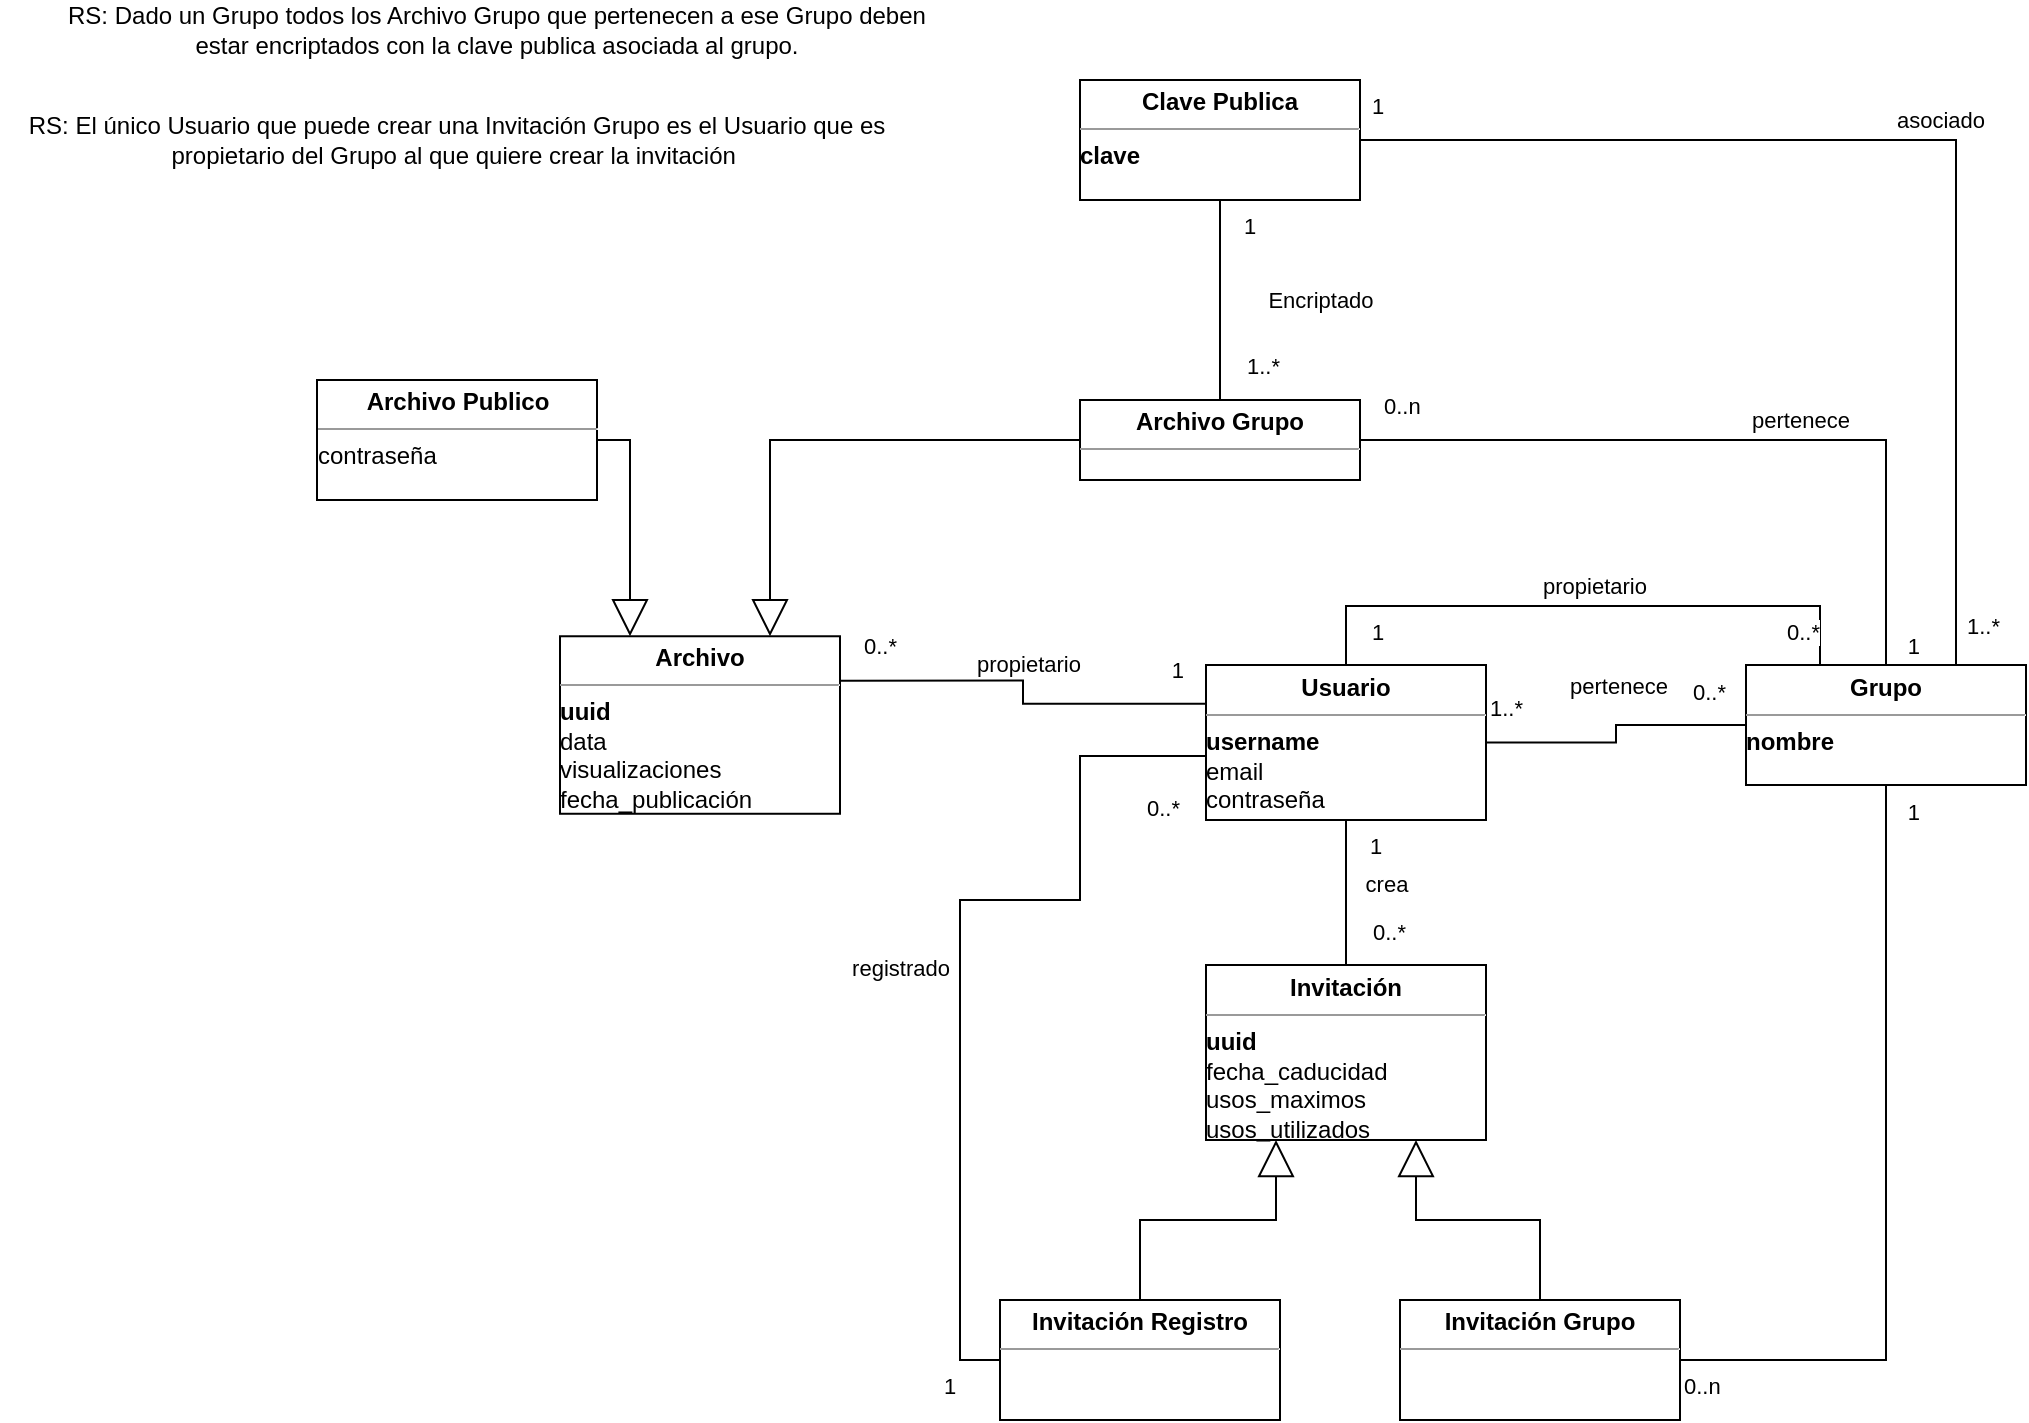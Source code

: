 <mxfile version="17.4.6" type="github">
  <diagram id="C5RBs43oDa-KdzZeNtuy" name="Page-1">
    <mxGraphModel dx="2207" dy="1942" grid="1" gridSize="10" guides="1" tooltips="1" connect="1" arrows="1" fold="1" page="1" pageScale="1" pageWidth="827" pageHeight="1169" math="0" shadow="0">
      <root>
        <mxCell id="WIyWlLk6GJQsqaUBKTNV-0" />
        <mxCell id="WIyWlLk6GJQsqaUBKTNV-1" parent="WIyWlLk6GJQsqaUBKTNV-0" />
        <mxCell id="USmJl3dy4JycOK5EeFaH-9" value="&lt;br&gt;" style="endArrow=block;endSize=16;endFill=0;html=1;rounded=0;exitX=0.5;exitY=0;exitDx=0;exitDy=0;entryX=0.25;entryY=1;entryDx=0;entryDy=0;edgeStyle=orthogonalEdgeStyle;" edge="1" parent="WIyWlLk6GJQsqaUBKTNV-1" source="USmJl3dy4JycOK5EeFaH-14" target="USmJl3dy4JycOK5EeFaH-13">
          <mxGeometry y="10" width="160" relative="1" as="geometry">
            <mxPoint x="573" y="342.5" as="sourcePoint" />
            <mxPoint x="463" y="342.5" as="targetPoint" />
            <mxPoint as="offset" />
          </mxGeometry>
        </mxCell>
        <mxCell id="USmJl3dy4JycOK5EeFaH-13" value="&lt;p style=&quot;margin: 0px ; margin-top: 4px ; text-align: center&quot;&gt;&lt;b&gt;Invitación&lt;/b&gt;&lt;/p&gt;&lt;hr size=&quot;1&quot;&gt;&lt;div style=&quot;height: 2px&quot;&gt;&lt;b&gt;uuid&lt;/b&gt;&lt;br&gt;fecha_caducidad&lt;br&gt;usos_maximos&lt;br&gt;usos_utilizados&lt;/div&gt;" style="verticalAlign=top;align=left;overflow=fill;fontSize=12;fontFamily=Helvetica;html=1;" vertex="1" parent="WIyWlLk6GJQsqaUBKTNV-1">
          <mxGeometry x="333" y="312.5" width="140" height="87.5" as="geometry" />
        </mxCell>
        <mxCell id="USmJl3dy4JycOK5EeFaH-14" value="&lt;p style=&quot;margin: 0px ; margin-top: 4px ; text-align: center&quot;&gt;&lt;b&gt;Invitación Registro&lt;/b&gt;&lt;/p&gt;&lt;hr size=&quot;1&quot;&gt;&lt;div style=&quot;height: 2px&quot;&gt;&lt;/div&gt;" style="verticalAlign=top;align=left;overflow=fill;fontSize=12;fontFamily=Helvetica;html=1;" vertex="1" parent="WIyWlLk6GJQsqaUBKTNV-1">
          <mxGeometry x="230" y="480" width="140" height="60" as="geometry" />
        </mxCell>
        <mxCell id="USmJl3dy4JycOK5EeFaH-15" value="&lt;p style=&quot;margin: 0px ; margin-top: 4px ; text-align: center&quot;&gt;&lt;b&gt;Invitación Grupo&lt;/b&gt;&lt;/p&gt;&lt;hr size=&quot;1&quot;&gt;&lt;div style=&quot;height: 2px&quot;&gt;&lt;/div&gt;" style="verticalAlign=top;align=left;overflow=fill;fontSize=12;fontFamily=Helvetica;html=1;" vertex="1" parent="WIyWlLk6GJQsqaUBKTNV-1">
          <mxGeometry x="430" y="480" width="140" height="60" as="geometry" />
        </mxCell>
        <mxCell id="USmJl3dy4JycOK5EeFaH-16" value="" style="endArrow=block;endSize=16;endFill=0;html=1;rounded=0;exitX=0.5;exitY=0;exitDx=0;exitDy=0;entryX=0.75;entryY=1;entryDx=0;entryDy=0;edgeStyle=orthogonalEdgeStyle;" edge="1" parent="WIyWlLk6GJQsqaUBKTNV-1" source="USmJl3dy4JycOK5EeFaH-15" target="USmJl3dy4JycOK5EeFaH-13">
          <mxGeometry width="160" relative="1" as="geometry">
            <mxPoint x="523" y="612.5" as="sourcePoint" />
            <mxPoint x="683" y="612.5" as="targetPoint" />
          </mxGeometry>
        </mxCell>
        <mxCell id="USmJl3dy4JycOK5EeFaH-17" value="&lt;p style=&quot;margin: 0px ; margin-top: 4px ; text-align: center&quot;&gt;&lt;b&gt;Usuario&lt;/b&gt;&lt;/p&gt;&lt;hr size=&quot;1&quot;&gt;&lt;div style=&quot;height: 2px&quot;&gt;&lt;b&gt;username&lt;br&gt;&lt;/b&gt;email&lt;br&gt;contraseña&lt;br&gt;&lt;/div&gt;" style="verticalAlign=top;align=left;overflow=fill;fontSize=12;fontFamily=Helvetica;html=1;" vertex="1" parent="WIyWlLk6GJQsqaUBKTNV-1">
          <mxGeometry x="333" y="162.5" width="140" height="77.5" as="geometry" />
        </mxCell>
        <mxCell id="USmJl3dy4JycOK5EeFaH-22" value="crea" style="endArrow=none;html=1;endSize=12;startArrow=none;startSize=14;startFill=0;edgeStyle=orthogonalEdgeStyle;rounded=0;entryX=0.5;entryY=0;entryDx=0;entryDy=0;endFill=0;exitX=0.5;exitY=1;exitDx=0;exitDy=0;" edge="1" parent="WIyWlLk6GJQsqaUBKTNV-1" source="USmJl3dy4JycOK5EeFaH-17" target="USmJl3dy4JycOK5EeFaH-13">
          <mxGeometry x="-0.111" y="20" relative="1" as="geometry">
            <mxPoint x="423" y="332.5" as="sourcePoint" />
            <mxPoint x="443" y="302.5" as="targetPoint" />
            <mxPoint as="offset" />
          </mxGeometry>
        </mxCell>
        <mxCell id="USmJl3dy4JycOK5EeFaH-23" value="1" style="edgeLabel;resizable=0;html=1;align=left;verticalAlign=top;" connectable="0" vertex="1" parent="USmJl3dy4JycOK5EeFaH-22">
          <mxGeometry x="-1" relative="1" as="geometry">
            <mxPoint x="10" as="offset" />
          </mxGeometry>
        </mxCell>
        <mxCell id="USmJl3dy4JycOK5EeFaH-24" value="0..*" style="edgeLabel;resizable=0;html=1;align=right;verticalAlign=top;" connectable="0" vertex="1" parent="USmJl3dy4JycOK5EeFaH-22">
          <mxGeometry x="1" relative="1" as="geometry">
            <mxPoint x="30" y="-30" as="offset" />
          </mxGeometry>
        </mxCell>
        <mxCell id="USmJl3dy4JycOK5EeFaH-27" value="&lt;p style=&quot;margin: 0px ; margin-top: 4px ; text-align: center&quot;&gt;&lt;b&gt;Archivo&lt;/b&gt;&lt;/p&gt;&lt;hr size=&quot;1&quot;&gt;&lt;div style=&quot;height: 2px ; line-height: 1.2&quot;&gt;&lt;b&gt;uuid&lt;/b&gt;&lt;br&gt;data&lt;br&gt;visualizaciones&lt;br&gt;fecha_publicación&lt;br&gt;&lt;/div&gt;" style="verticalAlign=top;align=left;overflow=fill;fontSize=12;fontFamily=Helvetica;html=1;" vertex="1" parent="WIyWlLk6GJQsqaUBKTNV-1">
          <mxGeometry x="10" y="148.13" width="140" height="88.75" as="geometry" />
        </mxCell>
        <mxCell id="USmJl3dy4JycOK5EeFaH-28" value="propietario" style="endArrow=none;html=1;endSize=12;startArrow=none;startSize=14;startFill=0;edgeStyle=orthogonalEdgeStyle;rounded=0;endFill=0;exitX=1;exitY=0.25;exitDx=0;exitDy=0;entryX=0;entryY=0.25;entryDx=0;entryDy=0;" edge="1" parent="WIyWlLk6GJQsqaUBKTNV-1" source="USmJl3dy4JycOK5EeFaH-27" target="USmJl3dy4JycOK5EeFaH-17">
          <mxGeometry x="0.091" y="20" relative="1" as="geometry">
            <mxPoint x="413" y="232.5" as="sourcePoint" />
            <mxPoint x="303" y="252.5" as="targetPoint" />
            <mxPoint as="offset" />
          </mxGeometry>
        </mxCell>
        <mxCell id="USmJl3dy4JycOK5EeFaH-29" value="0..*" style="edgeLabel;resizable=0;html=1;align=left;verticalAlign=top;" connectable="0" vertex="1" parent="USmJl3dy4JycOK5EeFaH-28">
          <mxGeometry x="-1" relative="1" as="geometry">
            <mxPoint x="10" y="-30" as="offset" />
          </mxGeometry>
        </mxCell>
        <mxCell id="USmJl3dy4JycOK5EeFaH-30" value="1" style="edgeLabel;resizable=0;html=1;align=right;verticalAlign=top;" connectable="0" vertex="1" parent="USmJl3dy4JycOK5EeFaH-28">
          <mxGeometry x="1" relative="1" as="geometry">
            <mxPoint x="-10" y="-30" as="offset" />
          </mxGeometry>
        </mxCell>
        <mxCell id="USmJl3dy4JycOK5EeFaH-41" value="&lt;p style=&quot;margin: 0px ; margin-top: 4px ; text-align: center&quot;&gt;&lt;b&gt;Grupo&lt;/b&gt;&lt;/p&gt;&lt;hr size=&quot;1&quot;&gt;&lt;div style=&quot;height: 2px&quot;&gt;&lt;b&gt;nombre&lt;/b&gt;&lt;br&gt;&lt;br&gt;&lt;/div&gt;&lt;div style=&quot;height: 2px&quot;&gt;&lt;b&gt;&lt;br&gt;&lt;/b&gt;&lt;/div&gt;" style="verticalAlign=top;align=left;overflow=fill;fontSize=12;fontFamily=Helvetica;html=1;" vertex="1" parent="WIyWlLk6GJQsqaUBKTNV-1">
          <mxGeometry x="603" y="162.5" width="140" height="60" as="geometry" />
        </mxCell>
        <mxCell id="USmJl3dy4JycOK5EeFaH-42" value="pertenece" style="endArrow=none;html=1;endSize=12;startArrow=none;startSize=14;startFill=0;edgeStyle=orthogonalEdgeStyle;rounded=0;exitX=1;exitY=0.5;exitDx=0;exitDy=0;entryX=0;entryY=0.5;entryDx=0;entryDy=0;endFill=0;" edge="1" parent="WIyWlLk6GJQsqaUBKTNV-1" source="USmJl3dy4JycOK5EeFaH-17" target="USmJl3dy4JycOK5EeFaH-41">
          <mxGeometry x="0.077" y="20" relative="1" as="geometry">
            <mxPoint x="523" y="222.5" as="sourcePoint" />
            <mxPoint x="683" y="222.5" as="targetPoint" />
            <mxPoint as="offset" />
          </mxGeometry>
        </mxCell>
        <mxCell id="USmJl3dy4JycOK5EeFaH-43" value="1..*" style="edgeLabel;resizable=0;html=1;align=left;verticalAlign=top;" connectable="0" vertex="1" parent="USmJl3dy4JycOK5EeFaH-42">
          <mxGeometry x="-1" relative="1" as="geometry">
            <mxPoint y="-30" as="offset" />
          </mxGeometry>
        </mxCell>
        <mxCell id="USmJl3dy4JycOK5EeFaH-44" value="0..*" style="edgeLabel;resizable=0;html=1;align=right;verticalAlign=top;" connectable="0" vertex="1" parent="USmJl3dy4JycOK5EeFaH-42">
          <mxGeometry x="1" relative="1" as="geometry">
            <mxPoint x="-10" y="-30" as="offset" />
          </mxGeometry>
        </mxCell>
        <mxCell id="USmJl3dy4JycOK5EeFaH-45" value="propietario" style="endArrow=none;html=1;endSize=12;startArrow=none;startSize=14;startFill=0;edgeStyle=orthogonalEdgeStyle;rounded=0;exitX=0.5;exitY=0;exitDx=0;exitDy=0;endFill=0;entryX=0.25;entryY=0;entryDx=0;entryDy=0;" edge="1" parent="WIyWlLk6GJQsqaUBKTNV-1" source="USmJl3dy4JycOK5EeFaH-17" target="USmJl3dy4JycOK5EeFaH-41">
          <mxGeometry x="0.03" y="10" relative="1" as="geometry">
            <mxPoint x="393" y="112.5" as="sourcePoint" />
            <mxPoint x="690" y="140" as="targetPoint" />
            <Array as="points">
              <mxPoint x="403" y="133" />
              <mxPoint x="640" y="133" />
              <mxPoint x="640" y="163" />
            </Array>
            <mxPoint as="offset" />
          </mxGeometry>
        </mxCell>
        <mxCell id="USmJl3dy4JycOK5EeFaH-46" value="1" style="edgeLabel;resizable=0;html=1;align=left;verticalAlign=top;" connectable="0" vertex="1" parent="USmJl3dy4JycOK5EeFaH-45">
          <mxGeometry x="-1" relative="1" as="geometry">
            <mxPoint x="11" y="-30" as="offset" />
          </mxGeometry>
        </mxCell>
        <mxCell id="USmJl3dy4JycOK5EeFaH-47" value="0..*" style="edgeLabel;resizable=0;html=1;align=right;verticalAlign=top;" connectable="0" vertex="1" parent="USmJl3dy4JycOK5EeFaH-45">
          <mxGeometry x="1" relative="1" as="geometry">
            <mxPoint x="2" y="-30" as="offset" />
          </mxGeometry>
        </mxCell>
        <mxCell id="USmJl3dy4JycOK5EeFaH-49" value="&lt;p style=&quot;margin: 0px ; margin-top: 4px ; text-align: center&quot;&gt;&lt;b&gt;Archivo Grupo&lt;/b&gt;&lt;/p&gt;&lt;hr size=&quot;1&quot;&gt;&lt;div style=&quot;height: 2px ; line-height: 1.2&quot;&gt;&lt;br&gt;&lt;/div&gt;" style="verticalAlign=top;align=left;overflow=fill;fontSize=12;fontFamily=Helvetica;html=1;" vertex="1" parent="WIyWlLk6GJQsqaUBKTNV-1">
          <mxGeometry x="270" y="30" width="140" height="40" as="geometry" />
        </mxCell>
        <mxCell id="USmJl3dy4JycOK5EeFaH-50" value="" style="endArrow=block;endSize=16;endFill=0;html=1;rounded=0;entryX=0.75;entryY=0;entryDx=0;entryDy=0;exitX=0;exitY=0.5;exitDx=0;exitDy=0;edgeStyle=orthogonalEdgeStyle;" edge="1" parent="WIyWlLk6GJQsqaUBKTNV-1" source="USmJl3dy4JycOK5EeFaH-49" target="USmJl3dy4JycOK5EeFaH-27">
          <mxGeometry width="160" relative="1" as="geometry">
            <mxPoint x="110" y="320" as="sourcePoint" />
            <mxPoint x="270" y="320" as="targetPoint" />
          </mxGeometry>
        </mxCell>
        <mxCell id="USmJl3dy4JycOK5EeFaH-51" value="pertenece" style="endArrow=none;html=1;endSize=12;startArrow=none;startSize=14;startFill=0;edgeStyle=orthogonalEdgeStyle;rounded=0;exitX=1;exitY=0.5;exitDx=0;exitDy=0;entryX=0.5;entryY=0;entryDx=0;entryDy=0;endFill=0;" edge="1" parent="WIyWlLk6GJQsqaUBKTNV-1" source="USmJl3dy4JycOK5EeFaH-49" target="USmJl3dy4JycOK5EeFaH-41">
          <mxGeometry x="0.169" y="10" relative="1" as="geometry">
            <mxPoint x="520" y="40" as="sourcePoint" />
            <mxPoint x="730" y="80" as="targetPoint" />
            <mxPoint as="offset" />
          </mxGeometry>
        </mxCell>
        <mxCell id="USmJl3dy4JycOK5EeFaH-52" value="0..n" style="edgeLabel;resizable=0;html=1;align=left;verticalAlign=top;" connectable="0" vertex="1" parent="USmJl3dy4JycOK5EeFaH-51">
          <mxGeometry x="-1" relative="1" as="geometry">
            <mxPoint x="10" y="-30" as="offset" />
          </mxGeometry>
        </mxCell>
        <mxCell id="USmJl3dy4JycOK5EeFaH-53" value="1..*" style="edgeLabel;resizable=0;html=1;align=right;verticalAlign=top;" connectable="0" vertex="1" parent="USmJl3dy4JycOK5EeFaH-51">
          <mxGeometry x="1" relative="1" as="geometry">
            <mxPoint x="57" y="-33" as="offset" />
          </mxGeometry>
        </mxCell>
        <mxCell id="USmJl3dy4JycOK5EeFaH-54" value="&lt;p style=&quot;margin: 0px ; margin-top: 4px ; text-align: center&quot;&gt;&lt;b&gt;Archivo Publico&lt;/b&gt;&lt;/p&gt;&lt;hr size=&quot;1&quot;&gt;&lt;div style=&quot;height: 2px ; line-height: 1.2&quot;&gt;&lt;div style=&quot;height: 2px ; line-height: 1.2&quot;&gt;&lt;span&gt;contraseña&lt;/span&gt;&lt;/div&gt;&lt;/div&gt;" style="verticalAlign=top;align=left;overflow=fill;fontSize=12;fontFamily=Helvetica;html=1;" vertex="1" parent="WIyWlLk6GJQsqaUBKTNV-1">
          <mxGeometry x="-111.5" y="20" width="140" height="60" as="geometry" />
        </mxCell>
        <mxCell id="USmJl3dy4JycOK5EeFaH-55" value="" style="endArrow=block;endSize=16;endFill=0;html=1;rounded=0;entryX=0.25;entryY=0;entryDx=0;entryDy=0;exitX=1;exitY=0.5;exitDx=0;exitDy=0;edgeStyle=orthogonalEdgeStyle;" edge="1" parent="WIyWlLk6GJQsqaUBKTNV-1" source="USmJl3dy4JycOK5EeFaH-54" target="USmJl3dy4JycOK5EeFaH-27">
          <mxGeometry width="160" relative="1" as="geometry">
            <mxPoint x="280" y="60" as="sourcePoint" />
            <mxPoint x="198" y="152.5" as="targetPoint" />
          </mxGeometry>
        </mxCell>
        <mxCell id="USmJl3dy4JycOK5EeFaH-56" value="&lt;p style=&quot;margin: 0px ; margin-top: 4px ; text-align: center&quot;&gt;&lt;b&gt;Clave Publica&lt;/b&gt;&lt;/p&gt;&lt;hr size=&quot;1&quot;&gt;&lt;div style=&quot;height: 2px ; line-height: 1.2&quot;&gt;&lt;b&gt;clave&lt;/b&gt;&lt;/div&gt;" style="verticalAlign=top;align=left;overflow=fill;fontSize=12;fontFamily=Helvetica;html=1;" vertex="1" parent="WIyWlLk6GJQsqaUBKTNV-1">
          <mxGeometry x="270" y="-130" width="140" height="60" as="geometry" />
        </mxCell>
        <mxCell id="USmJl3dy4JycOK5EeFaH-58" value="Encriptado" style="endArrow=none;html=1;endSize=12;startArrow=none;startSize=14;startFill=0;edgeStyle=orthogonalEdgeStyle;rounded=0;entryX=0.5;entryY=0;entryDx=0;entryDy=0;exitX=0.5;exitY=1;exitDx=0;exitDy=0;endFill=0;" edge="1" parent="WIyWlLk6GJQsqaUBKTNV-1" source="USmJl3dy4JycOK5EeFaH-56" target="USmJl3dy4JycOK5EeFaH-49">
          <mxGeometry y="50" relative="1" as="geometry">
            <mxPoint x="-10" y="-70" as="sourcePoint" />
            <mxPoint x="150" y="-70" as="targetPoint" />
            <Array as="points">
              <mxPoint x="340" y="-40" />
              <mxPoint x="340" y="-40" />
            </Array>
            <mxPoint as="offset" />
          </mxGeometry>
        </mxCell>
        <mxCell id="USmJl3dy4JycOK5EeFaH-59" value="1" style="edgeLabel;resizable=0;html=1;align=left;verticalAlign=top;" connectable="0" vertex="1" parent="USmJl3dy4JycOK5EeFaH-58">
          <mxGeometry x="-1" relative="1" as="geometry">
            <mxPoint x="10" as="offset" />
          </mxGeometry>
        </mxCell>
        <mxCell id="USmJl3dy4JycOK5EeFaH-60" value="1..*" style="edgeLabel;resizable=0;html=1;align=right;verticalAlign=top;" connectable="0" vertex="1" parent="USmJl3dy4JycOK5EeFaH-58">
          <mxGeometry x="1" relative="1" as="geometry">
            <mxPoint x="30" y="-30" as="offset" />
          </mxGeometry>
        </mxCell>
        <mxCell id="USmJl3dy4JycOK5EeFaH-61" value="asociado" style="endArrow=none;html=1;endSize=12;startArrow=none;startSize=14;startFill=0;edgeStyle=orthogonalEdgeStyle;rounded=0;exitX=1;exitY=0.5;exitDx=0;exitDy=0;entryX=0.75;entryY=0;entryDx=0;entryDy=0;endFill=0;" edge="1" parent="WIyWlLk6GJQsqaUBKTNV-1" source="USmJl3dy4JycOK5EeFaH-56" target="USmJl3dy4JycOK5EeFaH-41">
          <mxGeometry x="0.035" y="10" relative="1" as="geometry">
            <mxPoint x="600" y="-100" as="sourcePoint" />
            <mxPoint x="760" y="-100" as="targetPoint" />
            <mxPoint as="offset" />
          </mxGeometry>
        </mxCell>
        <mxCell id="USmJl3dy4JycOK5EeFaH-62" value="1" style="edgeLabel;resizable=0;html=1;align=left;verticalAlign=top;" connectable="0" vertex="1" parent="USmJl3dy4JycOK5EeFaH-61">
          <mxGeometry x="-1" relative="1" as="geometry">
            <mxPoint x="4" y="-30" as="offset" />
          </mxGeometry>
        </mxCell>
        <mxCell id="USmJl3dy4JycOK5EeFaH-63" value="1" style="edgeLabel;resizable=0;html=1;align=right;verticalAlign=top;" connectable="0" vertex="1" parent="USmJl3dy4JycOK5EeFaH-61">
          <mxGeometry x="1" relative="1" as="geometry">
            <mxPoint x="-18" y="-23" as="offset" />
          </mxGeometry>
        </mxCell>
        <mxCell id="USmJl3dy4JycOK5EeFaH-64" value="RS: Dado un Grupo todos los Archivo Grupo que pertenecen a ese Grupo deben estar encriptados con la clave publica asociada al grupo." style="text;html=1;strokeColor=none;fillColor=none;align=center;verticalAlign=middle;whiteSpace=wrap;rounded=0;" vertex="1" parent="WIyWlLk6GJQsqaUBKTNV-1">
          <mxGeometry x="-250" y="-170" width="457" height="30" as="geometry" />
        </mxCell>
        <mxCell id="USmJl3dy4JycOK5EeFaH-67" value="" style="endArrow=none;html=1;endSize=12;startArrow=none;startSize=14;startFill=0;edgeStyle=orthogonalEdgeStyle;rounded=0;entryX=0.5;entryY=1;entryDx=0;entryDy=0;exitX=1;exitY=0.5;exitDx=0;exitDy=0;endFill=0;" edge="1" parent="WIyWlLk6GJQsqaUBKTNV-1" source="USmJl3dy4JycOK5EeFaH-15" target="USmJl3dy4JycOK5EeFaH-41">
          <mxGeometry x="-0.472" y="-29" relative="1" as="geometry">
            <mxPoint x="320" y="210" as="sourcePoint" />
            <mxPoint x="480" y="210" as="targetPoint" />
            <mxPoint x="-2" y="10" as="offset" />
          </mxGeometry>
        </mxCell>
        <mxCell id="USmJl3dy4JycOK5EeFaH-68" value="0..n" style="edgeLabel;resizable=0;html=1;align=left;verticalAlign=top;" connectable="0" vertex="1" parent="USmJl3dy4JycOK5EeFaH-67">
          <mxGeometry x="-1" relative="1" as="geometry" />
        </mxCell>
        <mxCell id="USmJl3dy4JycOK5EeFaH-69" value="1" style="edgeLabel;resizable=0;html=1;align=right;verticalAlign=top;" connectable="0" vertex="1" parent="USmJl3dy4JycOK5EeFaH-67">
          <mxGeometry x="1" relative="1" as="geometry">
            <mxPoint x="17" as="offset" />
          </mxGeometry>
        </mxCell>
        <mxCell id="USmJl3dy4JycOK5EeFaH-70" value="registrado" style="endArrow=none;html=1;endSize=12;startArrow=none;startSize=14;startFill=0;edgeStyle=orthogonalEdgeStyle;rounded=0;entryX=0;entryY=0.75;entryDx=0;entryDy=0;exitX=0;exitY=0.5;exitDx=0;exitDy=0;endFill=0;" edge="1" parent="WIyWlLk6GJQsqaUBKTNV-1" source="USmJl3dy4JycOK5EeFaH-14" target="USmJl3dy4JycOK5EeFaH-17">
          <mxGeometry x="-0.057" y="30" relative="1" as="geometry">
            <mxPoint x="50" y="440" as="sourcePoint" />
            <mxPoint x="210" y="440" as="targetPoint" />
            <Array as="points">
              <mxPoint x="210" y="510" />
              <mxPoint x="210" y="280" />
              <mxPoint x="270" y="280" />
              <mxPoint x="270" y="208" />
            </Array>
            <mxPoint as="offset" />
          </mxGeometry>
        </mxCell>
        <mxCell id="USmJl3dy4JycOK5EeFaH-71" value="1" style="edgeLabel;resizable=0;html=1;align=left;verticalAlign=top;" connectable="0" vertex="1" parent="USmJl3dy4JycOK5EeFaH-70">
          <mxGeometry x="-1" relative="1" as="geometry">
            <mxPoint x="-30" as="offset" />
          </mxGeometry>
        </mxCell>
        <mxCell id="USmJl3dy4JycOK5EeFaH-72" value="0..*" style="edgeLabel;resizable=0;html=1;align=right;verticalAlign=top;" connectable="0" vertex="1" parent="USmJl3dy4JycOK5EeFaH-70">
          <mxGeometry x="1" relative="1" as="geometry">
            <mxPoint x="-13" as="offset" />
          </mxGeometry>
        </mxCell>
        <mxCell id="USmJl3dy4JycOK5EeFaH-75" value="RS: El único Usuario que puede crear una Invitación Grupo es el Usuario que es propietario del Grupo al que quiere crear la invitación&amp;nbsp;" style="text;html=1;strokeColor=none;fillColor=none;align=center;verticalAlign=middle;whiteSpace=wrap;rounded=0;" vertex="1" parent="WIyWlLk6GJQsqaUBKTNV-1">
          <mxGeometry x="-270" y="-115" width="457" height="30" as="geometry" />
        </mxCell>
      </root>
    </mxGraphModel>
  </diagram>
</mxfile>
